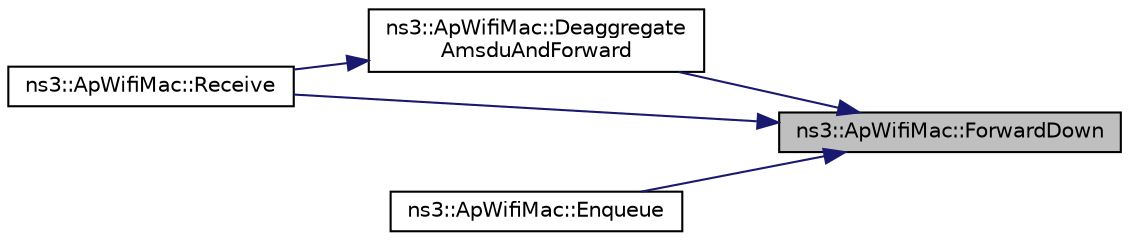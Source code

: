digraph "ns3::ApWifiMac::ForwardDown"
{
 // LATEX_PDF_SIZE
  edge [fontname="Helvetica",fontsize="10",labelfontname="Helvetica",labelfontsize="10"];
  node [fontname="Helvetica",fontsize="10",shape=record];
  rankdir="RL";
  Node1 [label="ns3::ApWifiMac::ForwardDown",height=0.2,width=0.4,color="black", fillcolor="grey75", style="filled", fontcolor="black",tooltip="Forward the packet down to DCF/EDCAF (enqueue the packet)."];
  Node1 -> Node2 [dir="back",color="midnightblue",fontsize="10",style="solid",fontname="Helvetica"];
  Node2 [label="ns3::ApWifiMac::Deaggregate\lAmsduAndForward",height=0.2,width=0.4,color="black", fillcolor="white", style="filled",URL="$classns3_1_1_ap_wifi_mac.html#a58b696b84ab5e5b1d25843d194b5ac5b",tooltip="This method is called to de-aggregate an A-MSDU and forward the constituent packets up the stack."];
  Node2 -> Node3 [dir="back",color="midnightblue",fontsize="10",style="solid",fontname="Helvetica"];
  Node3 [label="ns3::ApWifiMac::Receive",height=0.2,width=0.4,color="black", fillcolor="white", style="filled",URL="$classns3_1_1_ap_wifi_mac.html#af264125e11c4d132d18966a6aa02ace5",tooltip="This method acts as the MacRxMiddle receive callback and is invoked to notify us that a frame has bee..."];
  Node1 -> Node4 [dir="back",color="midnightblue",fontsize="10",style="solid",fontname="Helvetica"];
  Node4 [label="ns3::ApWifiMac::Enqueue",height=0.2,width=0.4,color="black", fillcolor="white", style="filled",URL="$classns3_1_1_ap_wifi_mac.html#a08dcfe2d728fdc53fc3c6648751c8023",tooltip=" "];
  Node1 -> Node3 [dir="back",color="midnightblue",fontsize="10",style="solid",fontname="Helvetica"];
}
